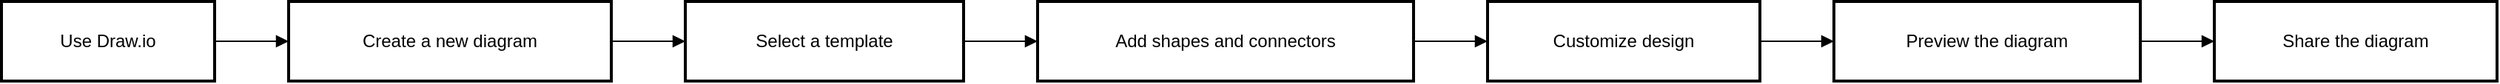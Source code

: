 <mxfile version="26.1.1">
  <diagram name="Page-1" id="iPteLDM_uIOfppdABCIF">
    <mxGraphModel>
      <root>
        <mxCell id="0" />
        <mxCell id="1" parent="0" />
        <mxCell id="2" value="Use Draw.io" style="whiteSpace=wrap;strokeWidth=2;" vertex="1" parent="1">
          <mxGeometry x="8" y="8" width="144" height="54" as="geometry" />
        </mxCell>
        <mxCell id="3" value="Create a new diagram" style="whiteSpace=wrap;strokeWidth=2;" vertex="1" parent="1">
          <mxGeometry x="202" y="8" width="218" height="54" as="geometry" />
        </mxCell>
        <mxCell id="4" value="Select a template" style="whiteSpace=wrap;strokeWidth=2;" vertex="1" parent="1">
          <mxGeometry x="470" y="8" width="188" height="54" as="geometry" />
        </mxCell>
        <mxCell id="5" value="Add shapes and connectors" style="whiteSpace=wrap;strokeWidth=2;" vertex="1" parent="1">
          <mxGeometry x="708" y="8" width="254" height="54" as="geometry" />
        </mxCell>
        <mxCell id="6" value="Customize design" style="whiteSpace=wrap;strokeWidth=2;" vertex="1" parent="1">
          <mxGeometry x="1012" y="8" width="184" height="54" as="geometry" />
        </mxCell>
        <mxCell id="7" value="Preview the diagram" style="whiteSpace=wrap;strokeWidth=2;" vertex="1" parent="1">
          <mxGeometry x="1246" y="8" width="207" height="54" as="geometry" />
        </mxCell>
        <mxCell id="8" value="Share the diagram" style="whiteSpace=wrap;strokeWidth=2;" vertex="1" parent="1">
          <mxGeometry x="1503" y="8" width="191" height="54" as="geometry" />
        </mxCell>
        <mxCell id="9" value="" style="curved=1;startArrow=none;endArrow=block;exitX=1;exitY=0.5;entryX=0;entryY=0.5;" edge="1" parent="1" source="2" target="3">
          <mxGeometry relative="1" as="geometry">
            <Array as="points" />
          </mxGeometry>
        </mxCell>
        <mxCell id="10" value="" style="curved=1;startArrow=none;endArrow=block;exitX=1;exitY=0.5;entryX=0;entryY=0.5;" edge="1" parent="1" source="3" target="4">
          <mxGeometry relative="1" as="geometry">
            <Array as="points" />
          </mxGeometry>
        </mxCell>
        <mxCell id="11" value="" style="curved=1;startArrow=none;endArrow=block;exitX=1;exitY=0.5;entryX=0;entryY=0.5;" edge="1" parent="1" source="4" target="5">
          <mxGeometry relative="1" as="geometry">
            <Array as="points" />
          </mxGeometry>
        </mxCell>
        <mxCell id="12" value="" style="curved=1;startArrow=none;endArrow=block;exitX=1;exitY=0.5;entryX=0;entryY=0.5;" edge="1" parent="1" source="5" target="6">
          <mxGeometry relative="1" as="geometry">
            <Array as="points" />
          </mxGeometry>
        </mxCell>
        <mxCell id="13" value="" style="curved=1;startArrow=none;endArrow=block;exitX=1;exitY=0.5;entryX=0;entryY=0.5;" edge="1" parent="1" source="6" target="7">
          <mxGeometry relative="1" as="geometry">
            <Array as="points" />
          </mxGeometry>
        </mxCell>
        <mxCell id="14" value="" style="curved=1;startArrow=none;endArrow=block;exitX=1;exitY=0.5;entryX=0;entryY=0.5;" edge="1" parent="1" source="7" target="8">
          <mxGeometry relative="1" as="geometry">
            <Array as="points" />
          </mxGeometry>
        </mxCell>
      </root>
    </mxGraphModel>
  </diagram>
</mxfile>

